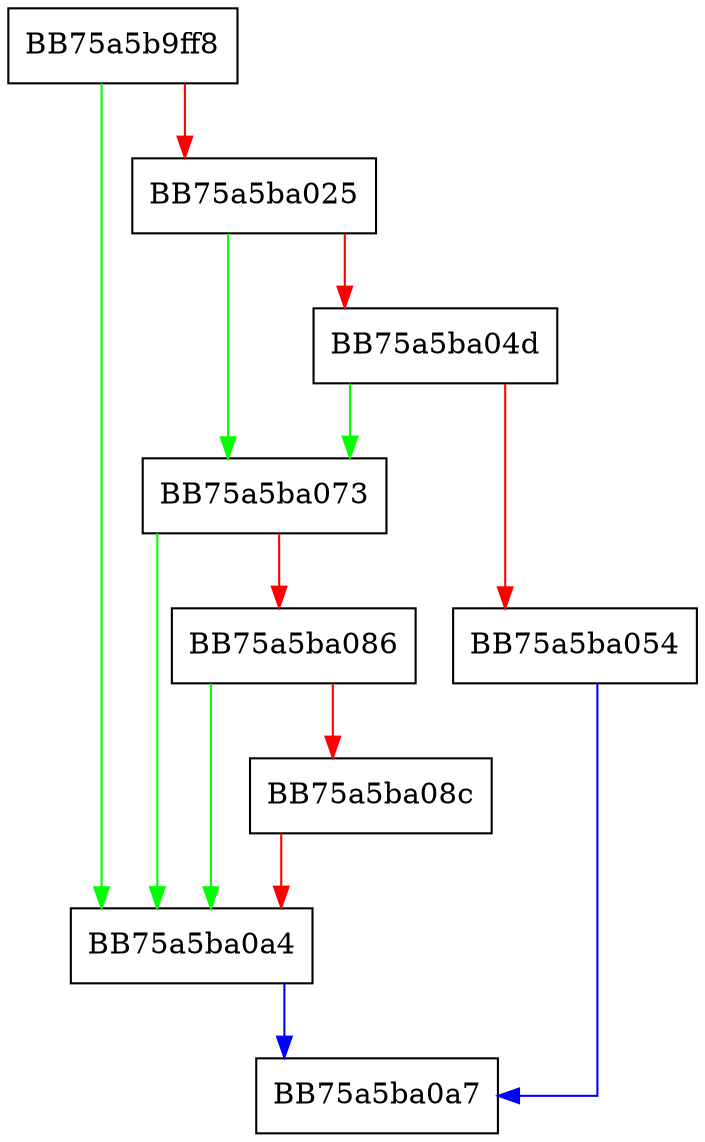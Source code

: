 digraph return_entry {
  node [shape="box"];
  graph [splines=ortho];
  BB75a5b9ff8 -> BB75a5ba0a4 [color="green"];
  BB75a5b9ff8 -> BB75a5ba025 [color="red"];
  BB75a5ba025 -> BB75a5ba073 [color="green"];
  BB75a5ba025 -> BB75a5ba04d [color="red"];
  BB75a5ba04d -> BB75a5ba073 [color="green"];
  BB75a5ba04d -> BB75a5ba054 [color="red"];
  BB75a5ba054 -> BB75a5ba0a7 [color="blue"];
  BB75a5ba073 -> BB75a5ba0a4 [color="green"];
  BB75a5ba073 -> BB75a5ba086 [color="red"];
  BB75a5ba086 -> BB75a5ba0a4 [color="green"];
  BB75a5ba086 -> BB75a5ba08c [color="red"];
  BB75a5ba08c -> BB75a5ba0a4 [color="red"];
  BB75a5ba0a4 -> BB75a5ba0a7 [color="blue"];
}